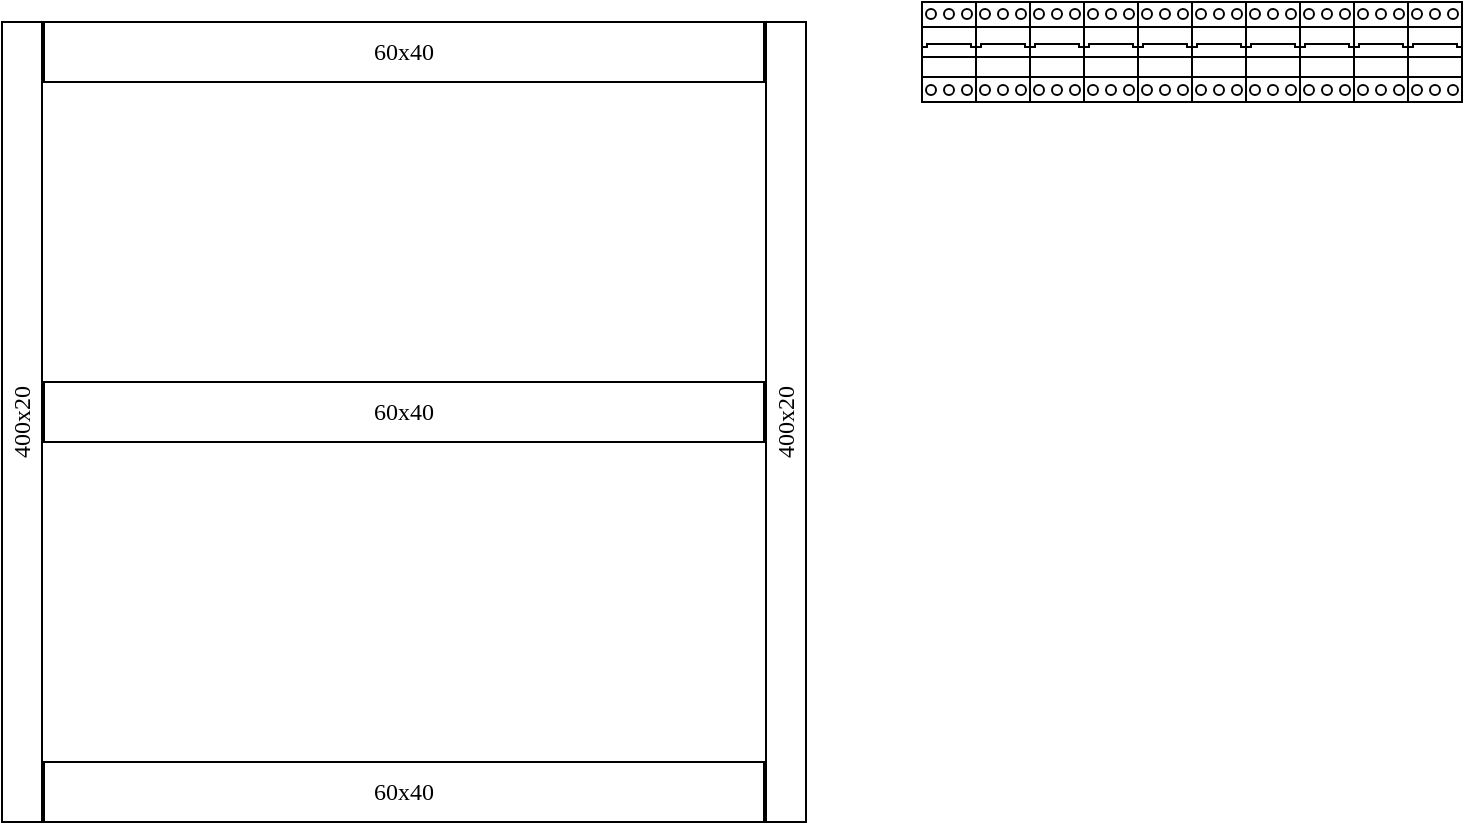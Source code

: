 <mxfile version="16.0.0" type="github">
  <diagram name="Page-1" id="099fd60b-425b-db50-ffb0-6b813814b670">
    <mxGraphModel dx="1038" dy="549" grid="1" gridSize="10" guides="1" tooltips="1" connect="1" arrows="1" fold="1" page="1" pageScale="1" pageWidth="850" pageHeight="1100" background="none" math="0" shadow="0">
      <root>
        <mxCell id="0" />
        <mxCell id="1" parent="0" />
        <mxCell id="1dd3ca9b2b35b949-1" value="" style="whiteSpace=wrap;html=1;rounded=0;shadow=0;comic=0;labelBackgroundColor=none;strokeWidth=1;fontFamily=Verdana;fontSize=12;align=center;" parent="1" vertex="1">
          <mxGeometry x="101" y="50" width="400" height="400" as="geometry" />
        </mxCell>
        <mxCell id="10ed09ecd0ef054a-2" value="&lt;div&gt;400x20&lt;/div&gt;" style="shape=rect;dashed=0;shadow=0;html=1;whiteSpace=wrap;rotation=270;rounded=0;comic=0;labelBackgroundColor=none;strokeWidth=1;fontFamily=Verdana;fontSize=12;align=center;" parent="1" vertex="1">
          <mxGeometry x="-90" y="240" width="400" height="20" as="geometry" />
        </mxCell>
        <mxCell id="10ed09ecd0ef054a-3" value="&lt;div&gt;400x20&lt;/div&gt;" style="shape=rect;dashed=0;shadow=0;html=1;whiteSpace=wrap;rotation=270;rounded=0;comic=0;labelBackgroundColor=none;strokeWidth=1;fontFamily=Verdana;fontSize=12;align=center;" parent="1" vertex="1">
          <mxGeometry x="292" y="240" width="400" height="20" as="geometry" />
        </mxCell>
        <mxCell id="10ed09ecd0ef054a-4" value="60x40" style="shape=rect;dashed=0;shadow=0;html=1;whiteSpace=wrap;rounded=0;comic=0;labelBackgroundColor=none;strokeWidth=1;fontFamily=Verdana;fontSize=12;lign=center;" parent="1" vertex="1">
          <mxGeometry x="121" y="50" width="360" height="30" as="geometry" />
        </mxCell>
        <mxCell id="10ed09ecd0ef054a-34" value="60x40" style="shape=rect;dashed=0;shadow=0;html=1;whiteSpace=wrap;rounded=0;comic=0;labelBackgroundColor=none;strokeWidth=1;fontFamily=Verdana;fontSize=12;align=center;" parent="1" vertex="1">
          <mxGeometry x="121" y="230" width="360" height="30" as="geometry" />
        </mxCell>
        <mxCell id="10ed09ecd0ef054a-35" value="" style="verticalLabelPosition=bottom;dashed=0;shadow=0;html=1;align=center;verticalAlign=top;strokeWidth=1;shape=mxgraph.cabinets.cb_3p;rounded=0;comic=0;labelBackgroundColor=none;fontFamily=Verdana;fontSize=12" parent="1" vertex="1">
          <mxGeometry x="560" y="40" width="27" height="50" as="geometry" />
        </mxCell>
        <mxCell id="10ed09ecd0ef054a-36" value="" style="verticalLabelPosition=bottom;dashed=0;shadow=0;html=1;align=center;verticalAlign=top;strokeWidth=1;shape=mxgraph.cabinets.cb_3p;rounded=0;comic=0;labelBackgroundColor=none;fontFamily=Verdana;fontSize=12" parent="1" vertex="1">
          <mxGeometry x="587" y="40" width="27" height="50" as="geometry" />
        </mxCell>
        <mxCell id="10ed09ecd0ef054a-37" value="" style="verticalLabelPosition=bottom;dashed=0;shadow=0;html=1;align=center;verticalAlign=top;strokeWidth=1;shape=mxgraph.cabinets.cb_3p;rounded=0;comic=0;labelBackgroundColor=none;fontFamily=Verdana;fontSize=12" parent="1" vertex="1">
          <mxGeometry x="614" y="40" width="27" height="50" as="geometry" />
        </mxCell>
        <mxCell id="10ed09ecd0ef054a-38" value="" style="verticalLabelPosition=bottom;dashed=0;shadow=0;html=1;align=center;verticalAlign=top;strokeWidth=1;shape=mxgraph.cabinets.cb_3p;rounded=0;comic=0;labelBackgroundColor=none;fontFamily=Verdana;fontSize=12" parent="1" vertex="1">
          <mxGeometry x="641" y="40" width="27" height="50" as="geometry" />
        </mxCell>
        <mxCell id="10ed09ecd0ef054a-39" value="" style="verticalLabelPosition=bottom;dashed=0;shadow=0;html=1;align=center;verticalAlign=top;strokeWidth=1;shape=mxgraph.cabinets.cb_3p;rounded=0;comic=0;labelBackgroundColor=none;fontFamily=Verdana;fontSize=12" parent="1" vertex="1">
          <mxGeometry x="668" y="40" width="27" height="50" as="geometry" />
        </mxCell>
        <mxCell id="10ed09ecd0ef054a-40" value="" style="verticalLabelPosition=bottom;dashed=0;shadow=0;html=1;align=center;verticalAlign=top;strokeWidth=1;shape=mxgraph.cabinets.cb_3p;rounded=0;comic=0;labelBackgroundColor=none;fontFamily=Verdana;fontSize=12" parent="1" vertex="1">
          <mxGeometry x="695" y="40" width="27" height="50" as="geometry" />
        </mxCell>
        <mxCell id="10ed09ecd0ef054a-41" value="" style="verticalLabelPosition=bottom;dashed=0;shadow=0;html=1;align=center;verticalAlign=top;strokeWidth=1;shape=mxgraph.cabinets.cb_3p;rounded=0;comic=0;labelBackgroundColor=none;fontFamily=Verdana;fontSize=12" parent="1" vertex="1">
          <mxGeometry x="722" y="40" width="27" height="50" as="geometry" />
        </mxCell>
        <mxCell id="10ed09ecd0ef054a-42" value="" style="verticalLabelPosition=bottom;dashed=0;shadow=0;html=1;align=center;verticalAlign=top;strokeWidth=1;shape=mxgraph.cabinets.cb_3p;rounded=0;comic=0;labelBackgroundColor=none;fontFamily=Verdana;fontSize=12" parent="1" vertex="1">
          <mxGeometry x="749" y="40" width="27" height="50" as="geometry" />
        </mxCell>
        <mxCell id="10ed09ecd0ef054a-43" value="" style="verticalLabelPosition=bottom;dashed=0;shadow=0;html=1;align=center;verticalAlign=top;strokeWidth=1;shape=mxgraph.cabinets.cb_3p;rounded=0;comic=0;labelBackgroundColor=none;fontFamily=Verdana;fontSize=12" parent="1" vertex="1">
          <mxGeometry x="776" y="40" width="27" height="50" as="geometry" />
        </mxCell>
        <mxCell id="10ed09ecd0ef054a-44" value="" style="verticalLabelPosition=bottom;dashed=0;shadow=0;html=1;align=center;verticalAlign=top;strokeWidth=1;shape=mxgraph.cabinets.cb_3p;rounded=0;comic=0;labelBackgroundColor=none;fontFamily=Verdana;fontSize=12" parent="1" vertex="1">
          <mxGeometry x="803" y="40" width="27" height="50" as="geometry" />
        </mxCell>
        <mxCell id="10ed09ecd0ef054a-57" value="60x40" style="shape=rect;dashed=0;shadow=0;html=1;whiteSpace=wrap;rounded=0;comic=0;labelBackgroundColor=none;strokeWidth=1;fontFamily=Verdana;fontSize=12;align=center;" parent="1" vertex="1">
          <mxGeometry x="121" y="420" width="360" height="30" as="geometry" />
        </mxCell>
      </root>
    </mxGraphModel>
  </diagram>
</mxfile>
